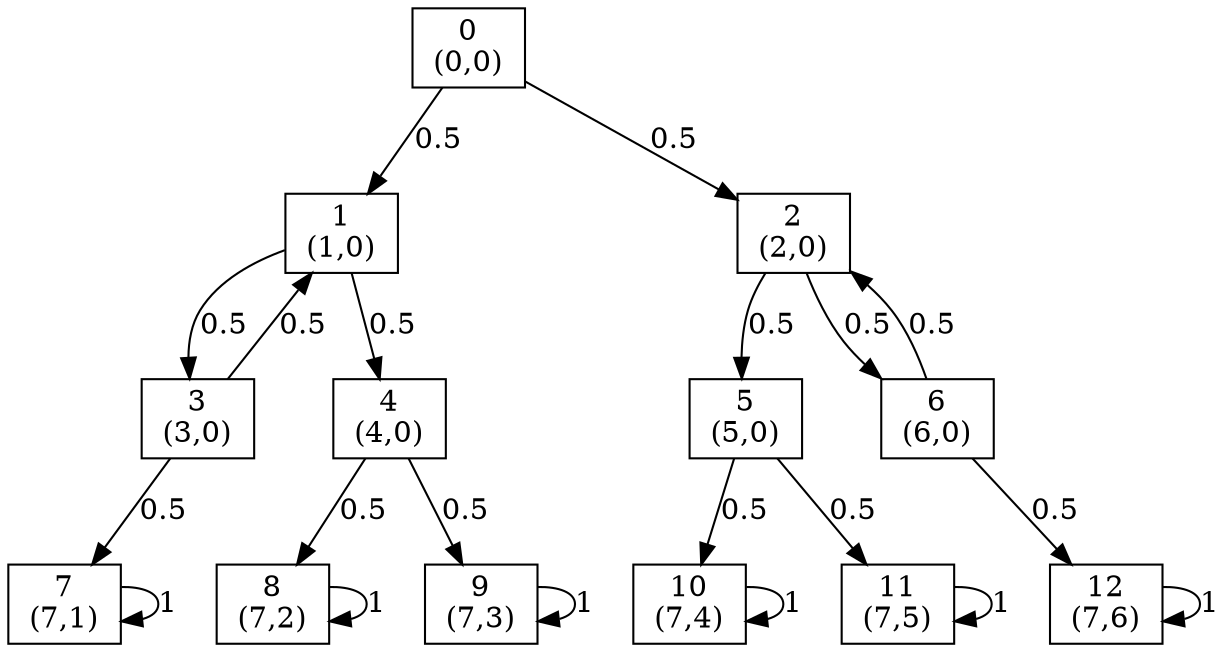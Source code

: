 digraph M {
node [label="",shape="box"];
0 [label="0\n(0,0)"];
0 -> 1 [label="0.5"];
0 -> 2 [label="0.5"];
1 [label="1\n(1,0)"];
1 -> 3 [label="0.5"];
1 -> 4 [label="0.5"];
2 [label="2\n(2,0)"];
2 -> 5 [label="0.5"];
2 -> 6 [label="0.5"];
3 [label="3\n(3,0)"];
3 -> 1 [label="0.5"];
3 -> 7 [label="0.5"];
4 [label="4\n(4,0)"];
4 -> 8 [label="0.5"];
4 -> 9 [label="0.5"];
5 [label="5\n(5,0)"];
5 -> 10 [label="0.5"];
5 -> 11 [label="0.5"];
6 [label="6\n(6,0)"];
6 -> 2 [label="0.5"];
6 -> 12 [label="0.5"];
7 [label="7\n(7,1)"];
7 -> 7 [label="1"];
8 [label="8\n(7,2)"];
8 -> 8 [label="1"];
9 [label="9\n(7,3)"];
9 -> 9 [label="1"];
10 [label="10\n(7,4)"];
10 -> 10 [label="1"];
11 [label="11\n(7,5)"];
11 -> 11 [label="1"];
12 [label="12\n(7,6)"];
12 -> 12 [label="1"];
}
